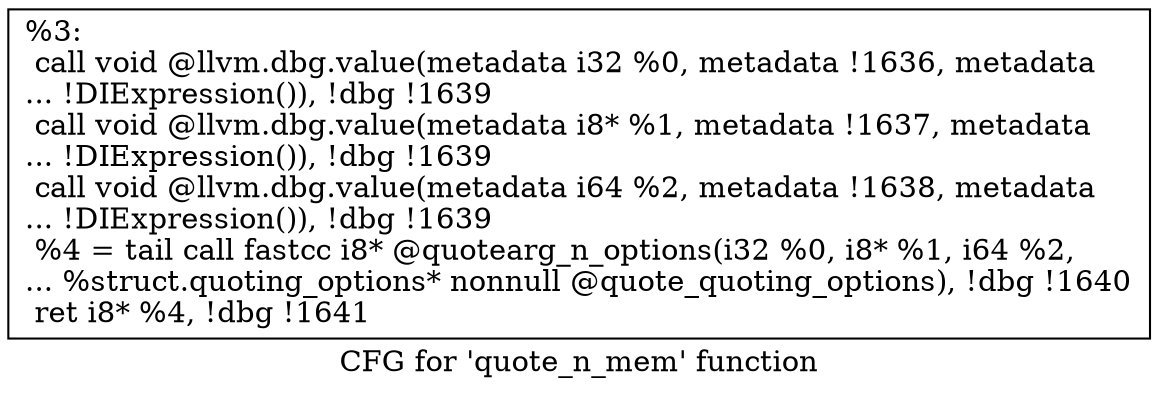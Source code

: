 digraph "CFG for 'quote_n_mem' function" {
	label="CFG for 'quote_n_mem' function";

	Node0x14a49f0 [shape=record,label="{%3:\l  call void @llvm.dbg.value(metadata i32 %0, metadata !1636, metadata\l... !DIExpression()), !dbg !1639\l  call void @llvm.dbg.value(metadata i8* %1, metadata !1637, metadata\l... !DIExpression()), !dbg !1639\l  call void @llvm.dbg.value(metadata i64 %2, metadata !1638, metadata\l... !DIExpression()), !dbg !1639\l  %4 = tail call fastcc i8* @quotearg_n_options(i32 %0, i8* %1, i64 %2,\l... %struct.quoting_options* nonnull @quote_quoting_options), !dbg !1640\l  ret i8* %4, !dbg !1641\l}"];
}
